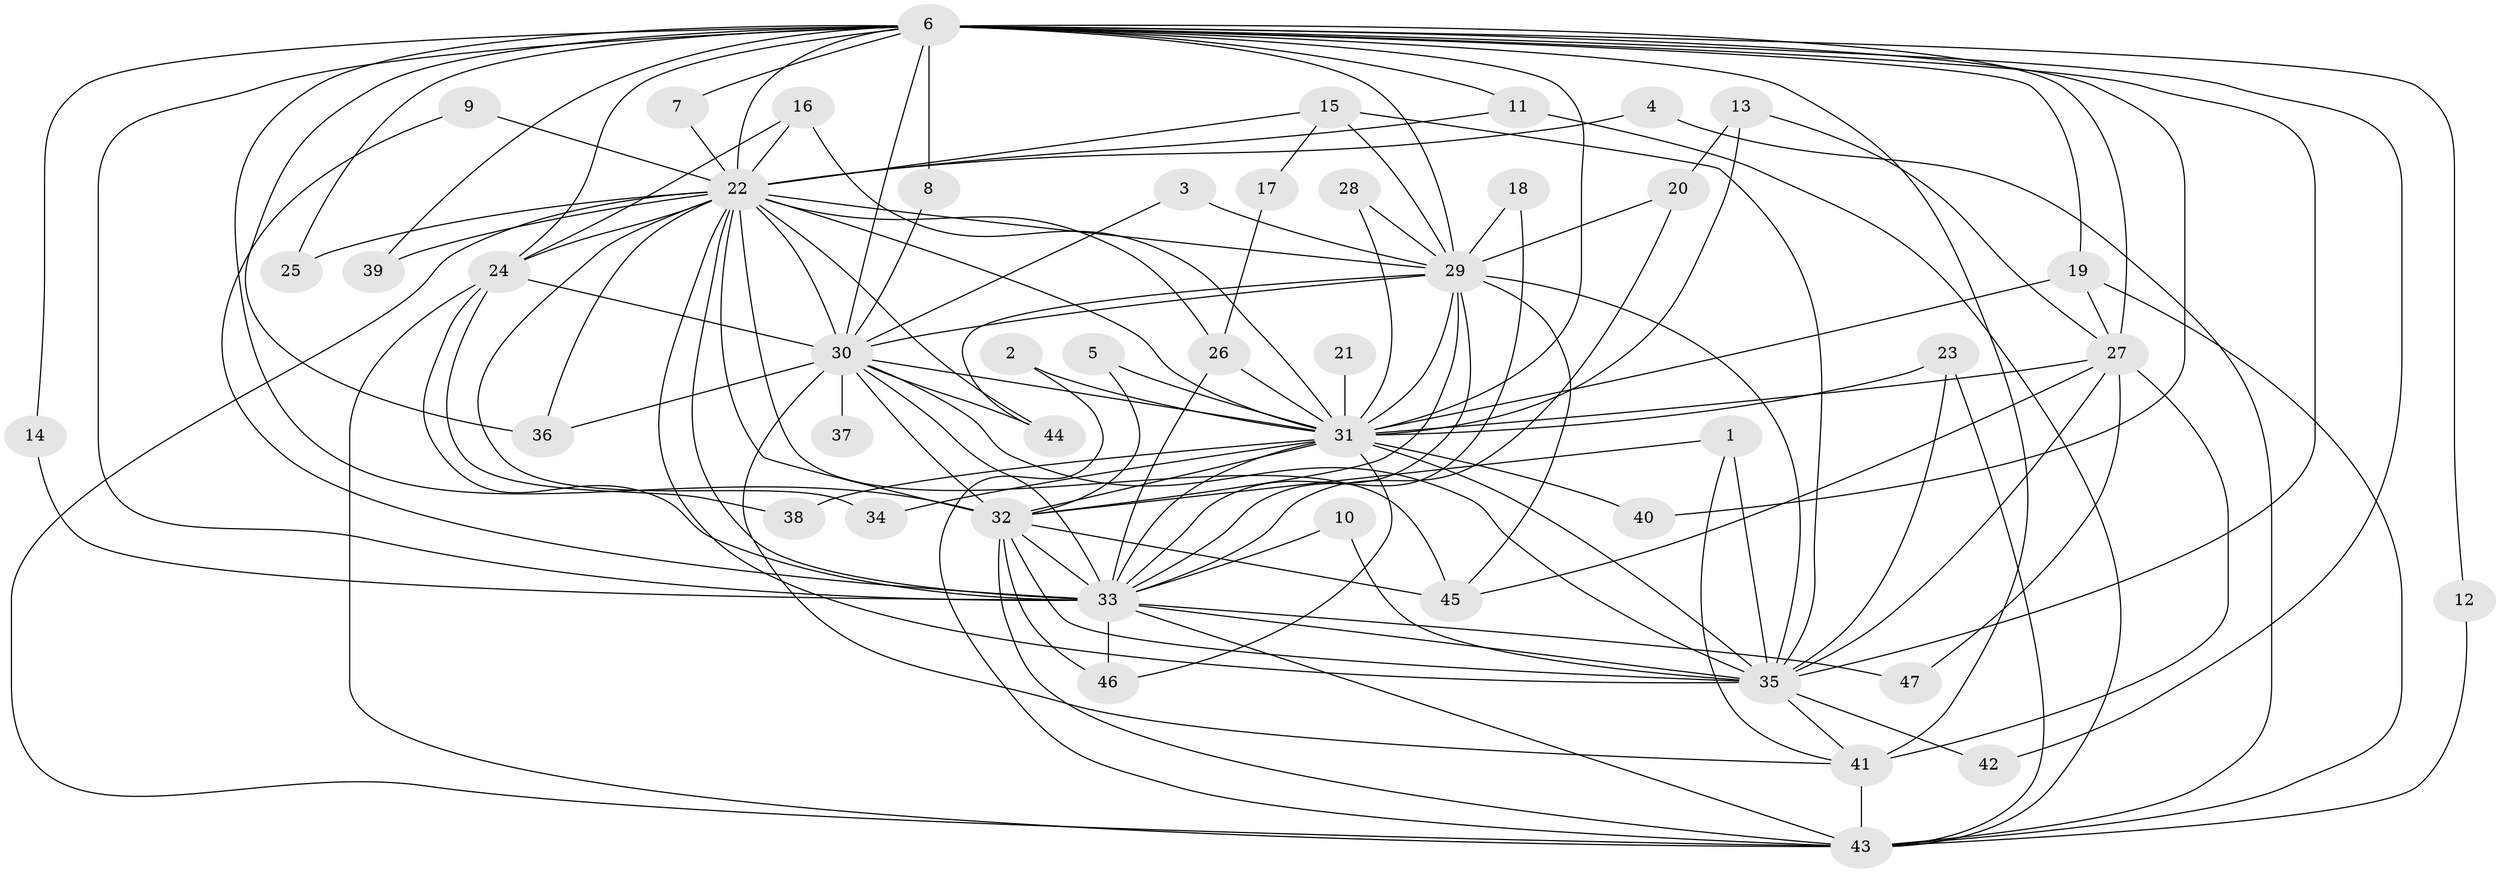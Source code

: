 // original degree distribution, {17: 0.021505376344086023, 20: 0.010752688172043012, 29: 0.010752688172043012, 19: 0.021505376344086023, 23: 0.010752688172043012, 16: 0.021505376344086023, 22: 0.010752688172043012, 4: 0.07526881720430108, 6: 0.021505376344086023, 3: 0.13978494623655913, 10: 0.010752688172043012, 2: 0.5913978494623656, 5: 0.053763440860215055}
// Generated by graph-tools (version 1.1) at 2025/25/03/09/25 03:25:48]
// undirected, 47 vertices, 126 edges
graph export_dot {
graph [start="1"]
  node [color=gray90,style=filled];
  1;
  2;
  3;
  4;
  5;
  6;
  7;
  8;
  9;
  10;
  11;
  12;
  13;
  14;
  15;
  16;
  17;
  18;
  19;
  20;
  21;
  22;
  23;
  24;
  25;
  26;
  27;
  28;
  29;
  30;
  31;
  32;
  33;
  34;
  35;
  36;
  37;
  38;
  39;
  40;
  41;
  42;
  43;
  44;
  45;
  46;
  47;
  1 -- 32 [weight=1.0];
  1 -- 35 [weight=1.0];
  1 -- 41 [weight=1.0];
  2 -- 31 [weight=1.0];
  2 -- 43 [weight=1.0];
  3 -- 29 [weight=1.0];
  3 -- 30 [weight=1.0];
  4 -- 22 [weight=1.0];
  4 -- 43 [weight=1.0];
  5 -- 31 [weight=1.0];
  5 -- 32 [weight=1.0];
  6 -- 7 [weight=1.0];
  6 -- 8 [weight=1.0];
  6 -- 11 [weight=1.0];
  6 -- 12 [weight=1.0];
  6 -- 14 [weight=1.0];
  6 -- 19 [weight=1.0];
  6 -- 22 [weight=4.0];
  6 -- 24 [weight=1.0];
  6 -- 25 [weight=1.0];
  6 -- 27 [weight=2.0];
  6 -- 29 [weight=3.0];
  6 -- 30 [weight=2.0];
  6 -- 31 [weight=3.0];
  6 -- 32 [weight=2.0];
  6 -- 33 [weight=3.0];
  6 -- 35 [weight=2.0];
  6 -- 36 [weight=1.0];
  6 -- 39 [weight=1.0];
  6 -- 40 [weight=1.0];
  6 -- 41 [weight=2.0];
  6 -- 42 [weight=1.0];
  7 -- 22 [weight=1.0];
  8 -- 30 [weight=1.0];
  9 -- 22 [weight=1.0];
  9 -- 33 [weight=1.0];
  10 -- 33 [weight=1.0];
  10 -- 35 [weight=1.0];
  11 -- 22 [weight=1.0];
  11 -- 43 [weight=1.0];
  12 -- 43 [weight=1.0];
  13 -- 20 [weight=1.0];
  13 -- 27 [weight=1.0];
  13 -- 31 [weight=1.0];
  14 -- 33 [weight=1.0];
  15 -- 17 [weight=1.0];
  15 -- 22 [weight=1.0];
  15 -- 29 [weight=1.0];
  15 -- 35 [weight=1.0];
  16 -- 22 [weight=1.0];
  16 -- 24 [weight=1.0];
  16 -- 31 [weight=1.0];
  17 -- 26 [weight=1.0];
  18 -- 29 [weight=1.0];
  18 -- 33 [weight=1.0];
  19 -- 27 [weight=1.0];
  19 -- 31 [weight=1.0];
  19 -- 43 [weight=1.0];
  20 -- 29 [weight=1.0];
  20 -- 33 [weight=1.0];
  21 -- 31 [weight=2.0];
  22 -- 24 [weight=2.0];
  22 -- 25 [weight=1.0];
  22 -- 26 [weight=1.0];
  22 -- 29 [weight=2.0];
  22 -- 30 [weight=3.0];
  22 -- 31 [weight=2.0];
  22 -- 32 [weight=3.0];
  22 -- 33 [weight=2.0];
  22 -- 34 [weight=2.0];
  22 -- 35 [weight=2.0];
  22 -- 36 [weight=2.0];
  22 -- 39 [weight=1.0];
  22 -- 43 [weight=1.0];
  22 -- 44 [weight=1.0];
  22 -- 45 [weight=1.0];
  23 -- 31 [weight=3.0];
  23 -- 35 [weight=1.0];
  23 -- 43 [weight=1.0];
  24 -- 30 [weight=1.0];
  24 -- 33 [weight=1.0];
  24 -- 38 [weight=1.0];
  24 -- 43 [weight=1.0];
  26 -- 31 [weight=1.0];
  26 -- 33 [weight=2.0];
  27 -- 31 [weight=1.0];
  27 -- 35 [weight=1.0];
  27 -- 41 [weight=1.0];
  27 -- 45 [weight=1.0];
  27 -- 47 [weight=1.0];
  28 -- 29 [weight=1.0];
  28 -- 31 [weight=1.0];
  29 -- 30 [weight=1.0];
  29 -- 31 [weight=1.0];
  29 -- 32 [weight=1.0];
  29 -- 33 [weight=2.0];
  29 -- 35 [weight=1.0];
  29 -- 44 [weight=1.0];
  29 -- 45 [weight=1.0];
  30 -- 31 [weight=1.0];
  30 -- 32 [weight=1.0];
  30 -- 33 [weight=1.0];
  30 -- 35 [weight=2.0];
  30 -- 36 [weight=1.0];
  30 -- 37 [weight=1.0];
  30 -- 41 [weight=1.0];
  30 -- 44 [weight=1.0];
  31 -- 32 [weight=3.0];
  31 -- 33 [weight=2.0];
  31 -- 34 [weight=2.0];
  31 -- 35 [weight=2.0];
  31 -- 38 [weight=1.0];
  31 -- 40 [weight=1.0];
  31 -- 46 [weight=1.0];
  32 -- 33 [weight=1.0];
  32 -- 35 [weight=1.0];
  32 -- 43 [weight=1.0];
  32 -- 45 [weight=1.0];
  32 -- 46 [weight=1.0];
  33 -- 35 [weight=1.0];
  33 -- 43 [weight=1.0];
  33 -- 46 [weight=1.0];
  33 -- 47 [weight=1.0];
  35 -- 41 [weight=1.0];
  35 -- 42 [weight=1.0];
  41 -- 43 [weight=1.0];
}
